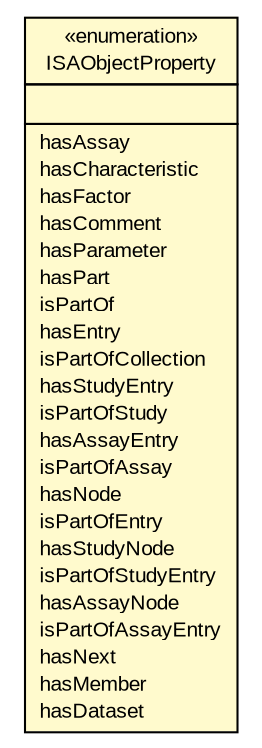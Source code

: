 #!/usr/local/bin/dot
#
# Class diagram 
# Generated by UmlGraph version 4.6 (http://www.spinellis.gr/sw/umlgraph)
#

digraph G {
	edge [fontname="arial",fontsize=10,labelfontname="arial",labelfontsize=10];
	node [fontname="arial",fontsize=10,shape=plaintext];
	// net.toxbank.isa.ISAObjectProperty
	c463 [label=<<table border="0" cellborder="1" cellspacing="0" cellpadding="2" port="p" bgcolor="lemonChiffon" href="./ISAObjectProperty.html">
		<tr><td><table border="0" cellspacing="0" cellpadding="1">
			<tr><td> &laquo;enumeration&raquo; </td></tr>
			<tr><td> ISAObjectProperty </td></tr>
		</table></td></tr>
		<tr><td><table border="0" cellspacing="0" cellpadding="1">
			<tr><td align="left">  </td></tr>
		</table></td></tr>
		<tr><td><table border="0" cellspacing="0" cellpadding="1">
			<tr><td align="left"> hasAssay </td></tr>
			<tr><td align="left"> hasCharacteristic </td></tr>
			<tr><td align="left"> hasFactor </td></tr>
			<tr><td align="left"> hasComment </td></tr>
			<tr><td align="left"> hasParameter </td></tr>
			<tr><td align="left"> hasPart </td></tr>
			<tr><td align="left"> isPartOf </td></tr>
			<tr><td align="left"> hasEntry </td></tr>
			<tr><td align="left"> isPartOfCollection </td></tr>
			<tr><td align="left"> hasStudyEntry </td></tr>
			<tr><td align="left"> isPartOfStudy </td></tr>
			<tr><td align="left"> hasAssayEntry </td></tr>
			<tr><td align="left"> isPartOfAssay </td></tr>
			<tr><td align="left"> hasNode </td></tr>
			<tr><td align="left"> isPartOfEntry </td></tr>
			<tr><td align="left"> hasStudyNode </td></tr>
			<tr><td align="left"> isPartOfStudyEntry </td></tr>
			<tr><td align="left"> hasAssayNode </td></tr>
			<tr><td align="left"> isPartOfAssayEntry </td></tr>
			<tr><td align="left"> hasNext </td></tr>
			<tr><td align="left"> hasMember </td></tr>
			<tr><td align="left"> hasDataset </td></tr>
		</table></td></tr>
		</table>>, fontname="arial", fontcolor="black", fontsize=10.0];
}

